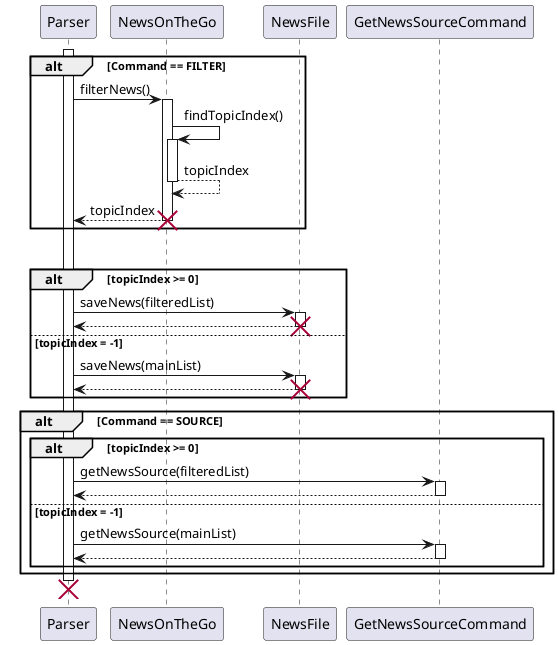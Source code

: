 
@startuml
'https://plantuml.com/sequence-diagram

activate Parser
alt Command == FILTER
Parser->NewsOnTheGo: filterNews()
activate NewsOnTheGo
NewsOnTheGo->NewsOnTheGo: findTopicIndex()
activate NewsOnTheGo
NewsOnTheGo-->NewsOnTheGo: topicIndex
deactivate NewsOnTheGo
NewsOnTheGo-->Parser: topicIndex
deactivate NewsOnTheGo
destroy NewsOnTheGo
end

alt Command == SAVE
alt topicIndex >= 0
Parser->NewsFile: saveNews(filteredList)
activate NewsFile
NewsFile-->Parser
deactivate NewsFile
destroy NewsFile
else topicIndex = -1
Parser->NewsFile: saveNews(mainList)
activate NewsFile
NewsFile-->Parser
deactivate NewsFile
destroy NewsFile
end

alt Command == SOURCE
alt topicIndex >= 0
Parser->GetNewsSourceCommand: getNewsSource(filteredList)
activate GetNewsSourceCommand
GetNewsSourceCommand-->Parser
deactivate GetNewsSourceCommand
else topicIndex = -1
Parser->GetNewsSourceCommand: getNewsSource(mainList)
activate GetNewsSourceCommand
GetNewsSourceCommand-->Parser
deactivate GetNewsSourceCommand
end
end
destroy Parser
@enduml